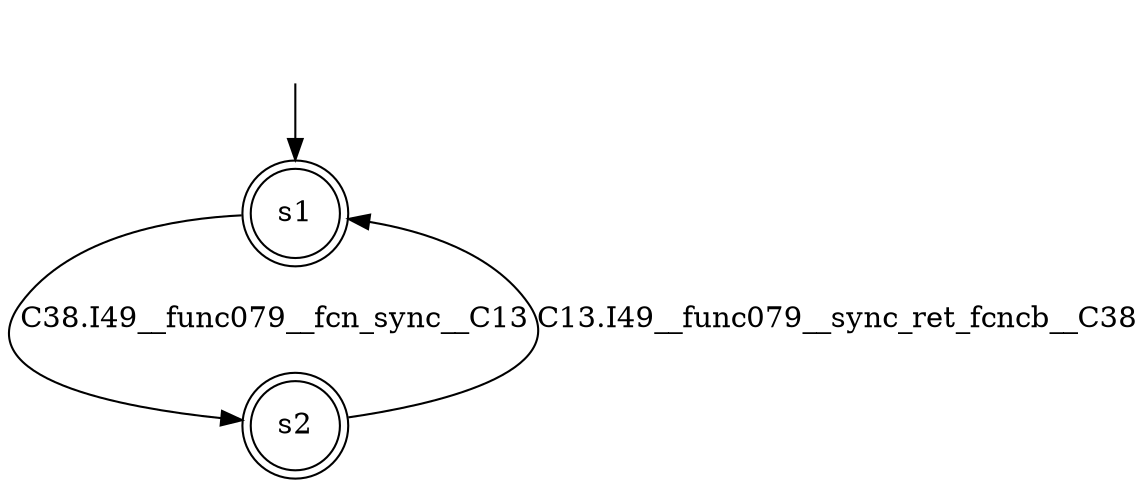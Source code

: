 digraph automaton {
	1 [label=<s1> shape="doublecircle"];
	2 [label=<s2> shape="doublecircle"];
	__init1 [label=<> shape="none"];
	__init1 -> 1;
	1 -> 2 [label=<C38.I49__func079__fcn_sync__C13> id="1-0-2"];
	2 -> 1 [label=<C13.I49__func079__sync_ret_fcncb__C38> id="2-0-1"];
}
